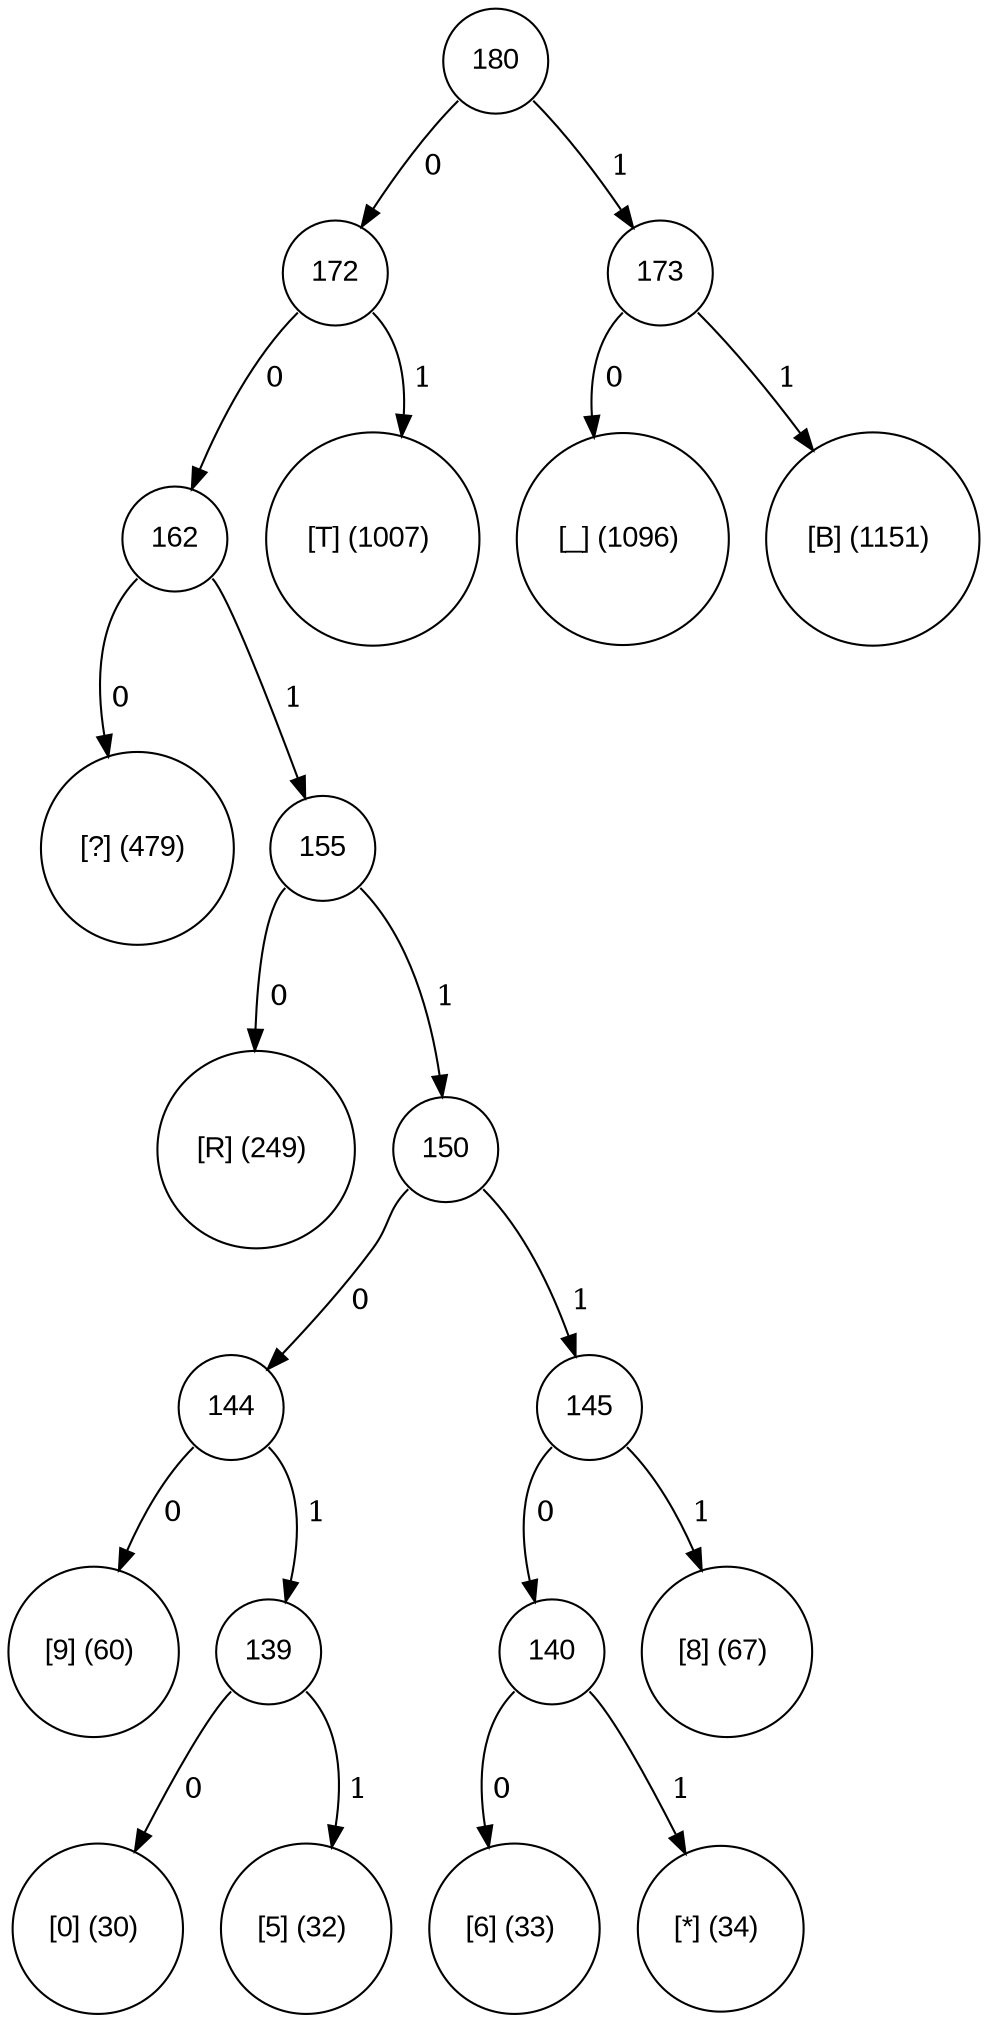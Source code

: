digraph tree {
	node [fontname="Arial", shape="circle", width=0.5]; 

180:sw -> 172 [label = " 0"]; 
172 [label = "172"]; 
172:se -> 84 [label = " 1"]; 
84 [label = "[T] (1007) "]; 
172:sw -> 162 [label = " 0"]; 
162 [label = "162"]; 
162:sw -> 63 [label = " 0"]; 
63 [label = "[?] (479) "]; 
162:se -> 155 [label = " 1"]; 
155 [label = "155"]; 
155:sw -> 82 [label = " 0"]; 
82 [label = "[R] (249) "]; 
155:se -> 150 [label = " 1"]; 
150 [label = "150"]; 
150:sw -> 144 [label = " 0"]; 
144 [label = "144"]; 
144:sw -> 57 [label = " 0"]; 
57 [label = "[9] (60) "]; 
144:se -> 139 [label = " 1"]; 
139 [label = "139"]; 
139:sw -> 48 [label = " 0"]; 
48 [label = "[0] (30) "]; 
139:se -> 53 [label = " 1"]; 
53 [label = "[5] (32) "]; 
150:se -> 145 [label = " 1"]; 
145 [label = "145"]; 
145:se -> 56 [label = " 1"]; 
56 [label = "[8] (67) "]; 
145:sw -> 140 [label = " 0"]; 
140 [label = "140"]; 
140:se -> 42 [label = " 1"]; 
42 [label = "[*] (34) "]; 
140:sw -> 54 [label = " 0"]; 
54 [label = "[6] (33) "]; 
180:se -> 173 [label = " 1"]; 
173 [label = "173"]; 
173:se -> 66 [label = " 1"]; 
66 [label = "[B] (1151) "]; 
173:sw -> 95 [label = " 0"]; 
95 [label = "[_] (1096) "]; 
}
